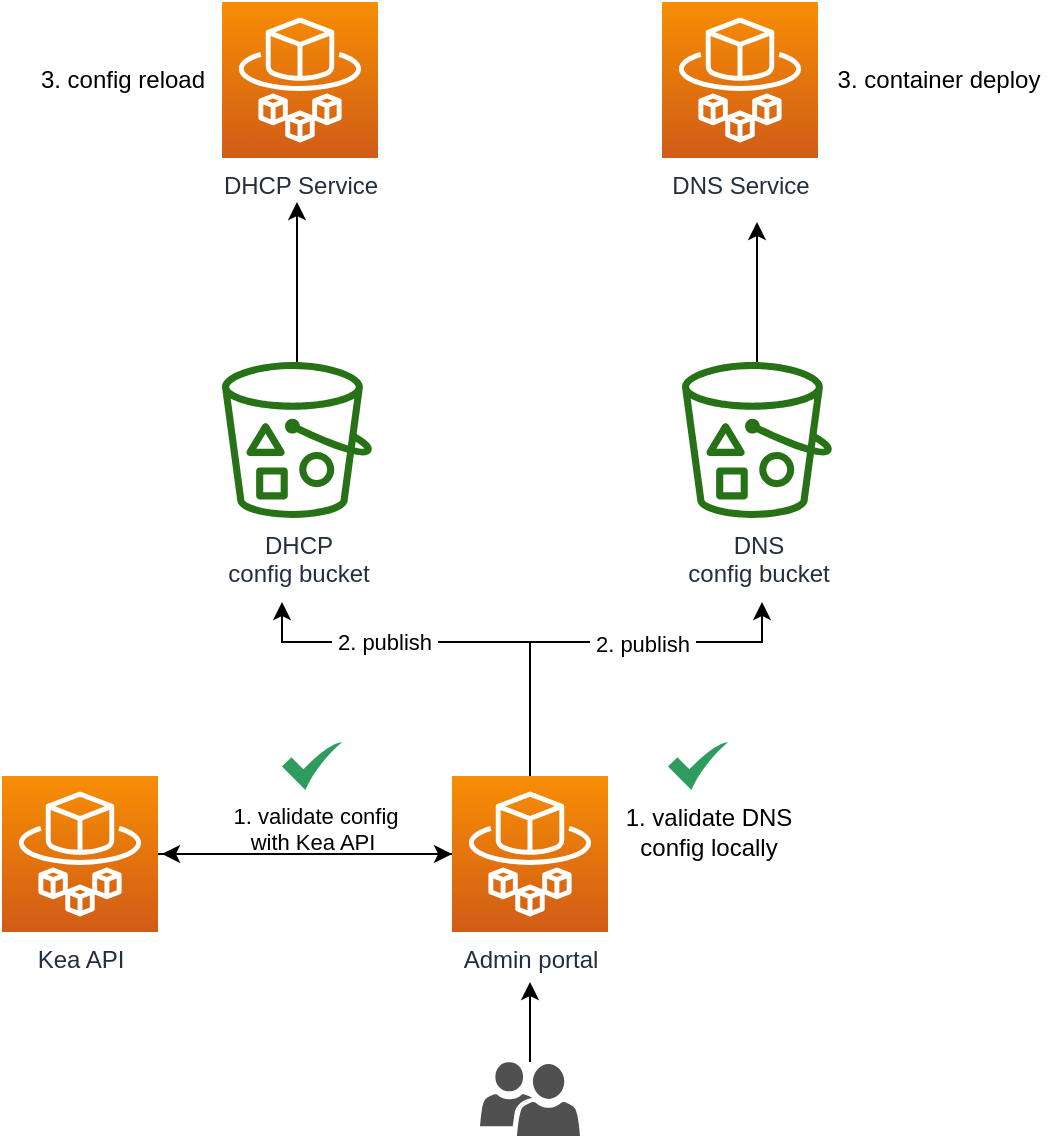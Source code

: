 <mxfile version="14.1.1" type="device"><diagram id="XlhKiU20LTwlggSiuDc3" name="Page-1"><mxGraphModel dx="971" dy="703" grid="1" gridSize="10" guides="1" tooltips="1" connect="1" arrows="1" fold="1" page="1" pageScale="1" pageWidth="827" pageHeight="1169" math="0" shadow="0"><root><mxCell id="0"/><mxCell id="1" parent="0"/><mxCell id="xJZ6bapNZezffMLQtUuD-45" style="edgeStyle=orthogonalEdgeStyle;rounded=0;orthogonalLoop=1;jettySize=auto;html=1;" edge="1" parent="1" source="xJZ6bapNZezffMLQtUuD-39"><mxGeometry relative="1" as="geometry"><mxPoint x="230" y="546" as="targetPoint"/></mxGeometry></mxCell><mxCell id="xJZ6bapNZezffMLQtUuD-54" value="&amp;nbsp;1. validate config&lt;br&gt;with Kea API&lt;br&gt;&amp;nbsp;" style="edgeLabel;html=1;align=center;verticalAlign=middle;resizable=0;points=[];" vertex="1" connectable="0" parent="xJZ6bapNZezffMLQtUuD-45"><mxGeometry x="-0.053" y="2" relative="1" as="geometry"><mxPoint x="-1.33" y="-8" as="offset"/></mxGeometry></mxCell><mxCell id="xJZ6bapNZezffMLQtUuD-46" style="edgeStyle=orthogonalEdgeStyle;rounded=0;orthogonalLoop=1;jettySize=auto;html=1;" edge="1" parent="1" source="xJZ6bapNZezffMLQtUuD-39"><mxGeometry relative="1" as="geometry"><mxPoint x="290" y="420" as="targetPoint"/><Array as="points"><mxPoint x="414" y="440"/><mxPoint x="290" y="440"/></Array></mxGeometry></mxCell><mxCell id="xJZ6bapNZezffMLQtUuD-62" value="&amp;nbsp;2. publish&amp;nbsp;" style="edgeLabel;html=1;align=center;verticalAlign=middle;resizable=0;points=[];" vertex="1" connectable="0" parent="xJZ6bapNZezffMLQtUuD-46"><mxGeometry x="0.327" relative="1" as="geometry"><mxPoint as="offset"/></mxGeometry></mxCell><mxCell id="xJZ6bapNZezffMLQtUuD-47" style="edgeStyle=orthogonalEdgeStyle;rounded=0;orthogonalLoop=1;jettySize=auto;html=1;" edge="1" parent="1" source="xJZ6bapNZezffMLQtUuD-39"><mxGeometry relative="1" as="geometry"><mxPoint x="530" y="420" as="targetPoint"/><Array as="points"><mxPoint x="414" y="440"/><mxPoint x="530" y="440"/></Array></mxGeometry></mxCell><mxCell id="xJZ6bapNZezffMLQtUuD-63" value="&amp;nbsp;2. publish&amp;nbsp;" style="edgeLabel;html=1;align=center;verticalAlign=middle;resizable=0;points=[];" vertex="1" connectable="0" parent="xJZ6bapNZezffMLQtUuD-47"><mxGeometry x="0.208" y="-1" relative="1" as="geometry"><mxPoint as="offset"/></mxGeometry></mxCell><mxCell id="xJZ6bapNZezffMLQtUuD-39" value="Admin portal" style="outlineConnect=0;fontColor=#232F3E;gradientColor=#F78E04;gradientDirection=north;fillColor=#D05C17;strokeColor=#ffffff;dashed=0;verticalLabelPosition=bottom;verticalAlign=top;align=center;html=1;fontSize=12;fontStyle=0;aspect=fixed;shape=mxgraph.aws4.resourceIcon;resIcon=mxgraph.aws4.fargate;" vertex="1" parent="1"><mxGeometry x="375" y="507" width="78" height="78" as="geometry"/></mxCell><mxCell id="xJZ6bapNZezffMLQtUuD-61" style="edgeStyle=orthogonalEdgeStyle;rounded=0;orthogonalLoop=1;jettySize=auto;html=1;" edge="1" parent="1" source="xJZ6bapNZezffMLQtUuD-40" target="xJZ6bapNZezffMLQtUuD-39"><mxGeometry relative="1" as="geometry"/></mxCell><mxCell id="xJZ6bapNZezffMLQtUuD-40" value="Kea API" style="outlineConnect=0;fontColor=#232F3E;gradientColor=#F78E04;gradientDirection=north;fillColor=#D05C17;strokeColor=#ffffff;dashed=0;verticalLabelPosition=bottom;verticalAlign=top;align=center;html=1;fontSize=12;fontStyle=0;aspect=fixed;shape=mxgraph.aws4.resourceIcon;resIcon=mxgraph.aws4.fargate;" vertex="1" parent="1"><mxGeometry x="150" y="507" width="78" height="78" as="geometry"/></mxCell><mxCell id="xJZ6bapNZezffMLQtUuD-53" style="edgeStyle=orthogonalEdgeStyle;rounded=0;orthogonalLoop=1;jettySize=auto;html=1;" edge="1" parent="1" source="xJZ6bapNZezffMLQtUuD-41"><mxGeometry relative="1" as="geometry"><mxPoint x="297.5" y="220" as="targetPoint"/></mxGeometry></mxCell><mxCell id="xJZ6bapNZezffMLQtUuD-41" value="DHCP &lt;br&gt;config bucket" style="outlineConnect=0;fontColor=#232F3E;gradientColor=none;fillColor=#277116;strokeColor=none;dashed=0;verticalLabelPosition=bottom;verticalAlign=top;align=center;html=1;fontSize=12;fontStyle=0;aspect=fixed;pointerEvents=1;shape=mxgraph.aws4.bucket_with_objects;" vertex="1" parent="1"><mxGeometry x="260" y="300" width="75" height="78" as="geometry"/></mxCell><mxCell id="xJZ6bapNZezffMLQtUuD-52" style="edgeStyle=orthogonalEdgeStyle;rounded=0;orthogonalLoop=1;jettySize=auto;html=1;" edge="1" parent="1" source="xJZ6bapNZezffMLQtUuD-42"><mxGeometry relative="1" as="geometry"><mxPoint x="527.5" y="230" as="targetPoint"/></mxGeometry></mxCell><mxCell id="xJZ6bapNZezffMLQtUuD-42" value="DNS &lt;br&gt;config bucket" style="outlineConnect=0;fontColor=#232F3E;gradientColor=none;fillColor=#277116;strokeColor=none;dashed=0;verticalLabelPosition=bottom;verticalAlign=top;align=center;html=1;fontSize=12;fontStyle=0;aspect=fixed;pointerEvents=1;shape=mxgraph.aws4.bucket_with_objects;" vertex="1" parent="1"><mxGeometry x="490" y="300" width="75" height="78" as="geometry"/></mxCell><mxCell id="xJZ6bapNZezffMLQtUuD-48" value="DHCP Service" style="outlineConnect=0;fontColor=#232F3E;gradientColor=#F78E04;gradientDirection=north;fillColor=#D05C17;strokeColor=#ffffff;dashed=0;verticalLabelPosition=bottom;verticalAlign=top;align=center;html=1;fontSize=12;fontStyle=0;aspect=fixed;shape=mxgraph.aws4.resourceIcon;resIcon=mxgraph.aws4.fargate;" vertex="1" parent="1"><mxGeometry x="260" y="120" width="78" height="78" as="geometry"/></mxCell><mxCell id="xJZ6bapNZezffMLQtUuD-49" value="DNS Service" style="outlineConnect=0;fontColor=#232F3E;gradientColor=#F78E04;gradientDirection=north;fillColor=#D05C17;strokeColor=#ffffff;dashed=0;verticalLabelPosition=bottom;verticalAlign=top;align=center;html=1;fontSize=12;fontStyle=0;aspect=fixed;shape=mxgraph.aws4.resourceIcon;resIcon=mxgraph.aws4.fargate;" vertex="1" parent="1"><mxGeometry x="480" y="120" width="78" height="78" as="geometry"/></mxCell><mxCell id="xJZ6bapNZezffMLQtUuD-55" value="" style="html=1;aspect=fixed;strokeColor=none;shadow=0;align=center;verticalAlign=top;fillColor=#2D9C5E;shape=mxgraph.gcp2.check" vertex="1" parent="1"><mxGeometry x="290" y="490" width="30" height="24" as="geometry"/></mxCell><mxCell id="xJZ6bapNZezffMLQtUuD-56" value="1. validate DNS &lt;br&gt;config locally" style="text;html=1;align=center;verticalAlign=middle;resizable=0;points=[];autosize=1;" vertex="1" parent="1"><mxGeometry x="453" y="520" width="100" height="30" as="geometry"/></mxCell><mxCell id="xJZ6bapNZezffMLQtUuD-57" value="" style="html=1;aspect=fixed;strokeColor=none;shadow=0;align=center;verticalAlign=top;fillColor=#2D9C5E;shape=mxgraph.gcp2.check" vertex="1" parent="1"><mxGeometry x="483" y="490" width="30" height="24" as="geometry"/></mxCell><mxCell id="xJZ6bapNZezffMLQtUuD-64" value="3. config reload" style="text;html=1;align=center;verticalAlign=middle;resizable=0;points=[];autosize=1;" vertex="1" parent="1"><mxGeometry x="160" y="149" width="100" height="20" as="geometry"/></mxCell><mxCell id="xJZ6bapNZezffMLQtUuD-66" value="3. container deploy" style="text;html=1;align=center;verticalAlign=middle;resizable=0;points=[];autosize=1;" vertex="1" parent="1"><mxGeometry x="558" y="149" width="120" height="20" as="geometry"/></mxCell><mxCell id="xJZ6bapNZezffMLQtUuD-68" style="edgeStyle=orthogonalEdgeStyle;rounded=0;orthogonalLoop=1;jettySize=auto;html=1;" edge="1" parent="1" source="xJZ6bapNZezffMLQtUuD-67"><mxGeometry relative="1" as="geometry"><mxPoint x="414" y="610" as="targetPoint"/></mxGeometry></mxCell><mxCell id="xJZ6bapNZezffMLQtUuD-67" value="" style="pointerEvents=1;shadow=0;dashed=0;html=1;strokeColor=none;labelPosition=center;verticalLabelPosition=bottom;verticalAlign=top;align=center;fillColor=#505050;shape=mxgraph.mscae.intune.user_group" vertex="1" parent="1"><mxGeometry x="389" y="650" width="50" height="37" as="geometry"/></mxCell></root></mxGraphModel></diagram></mxfile>